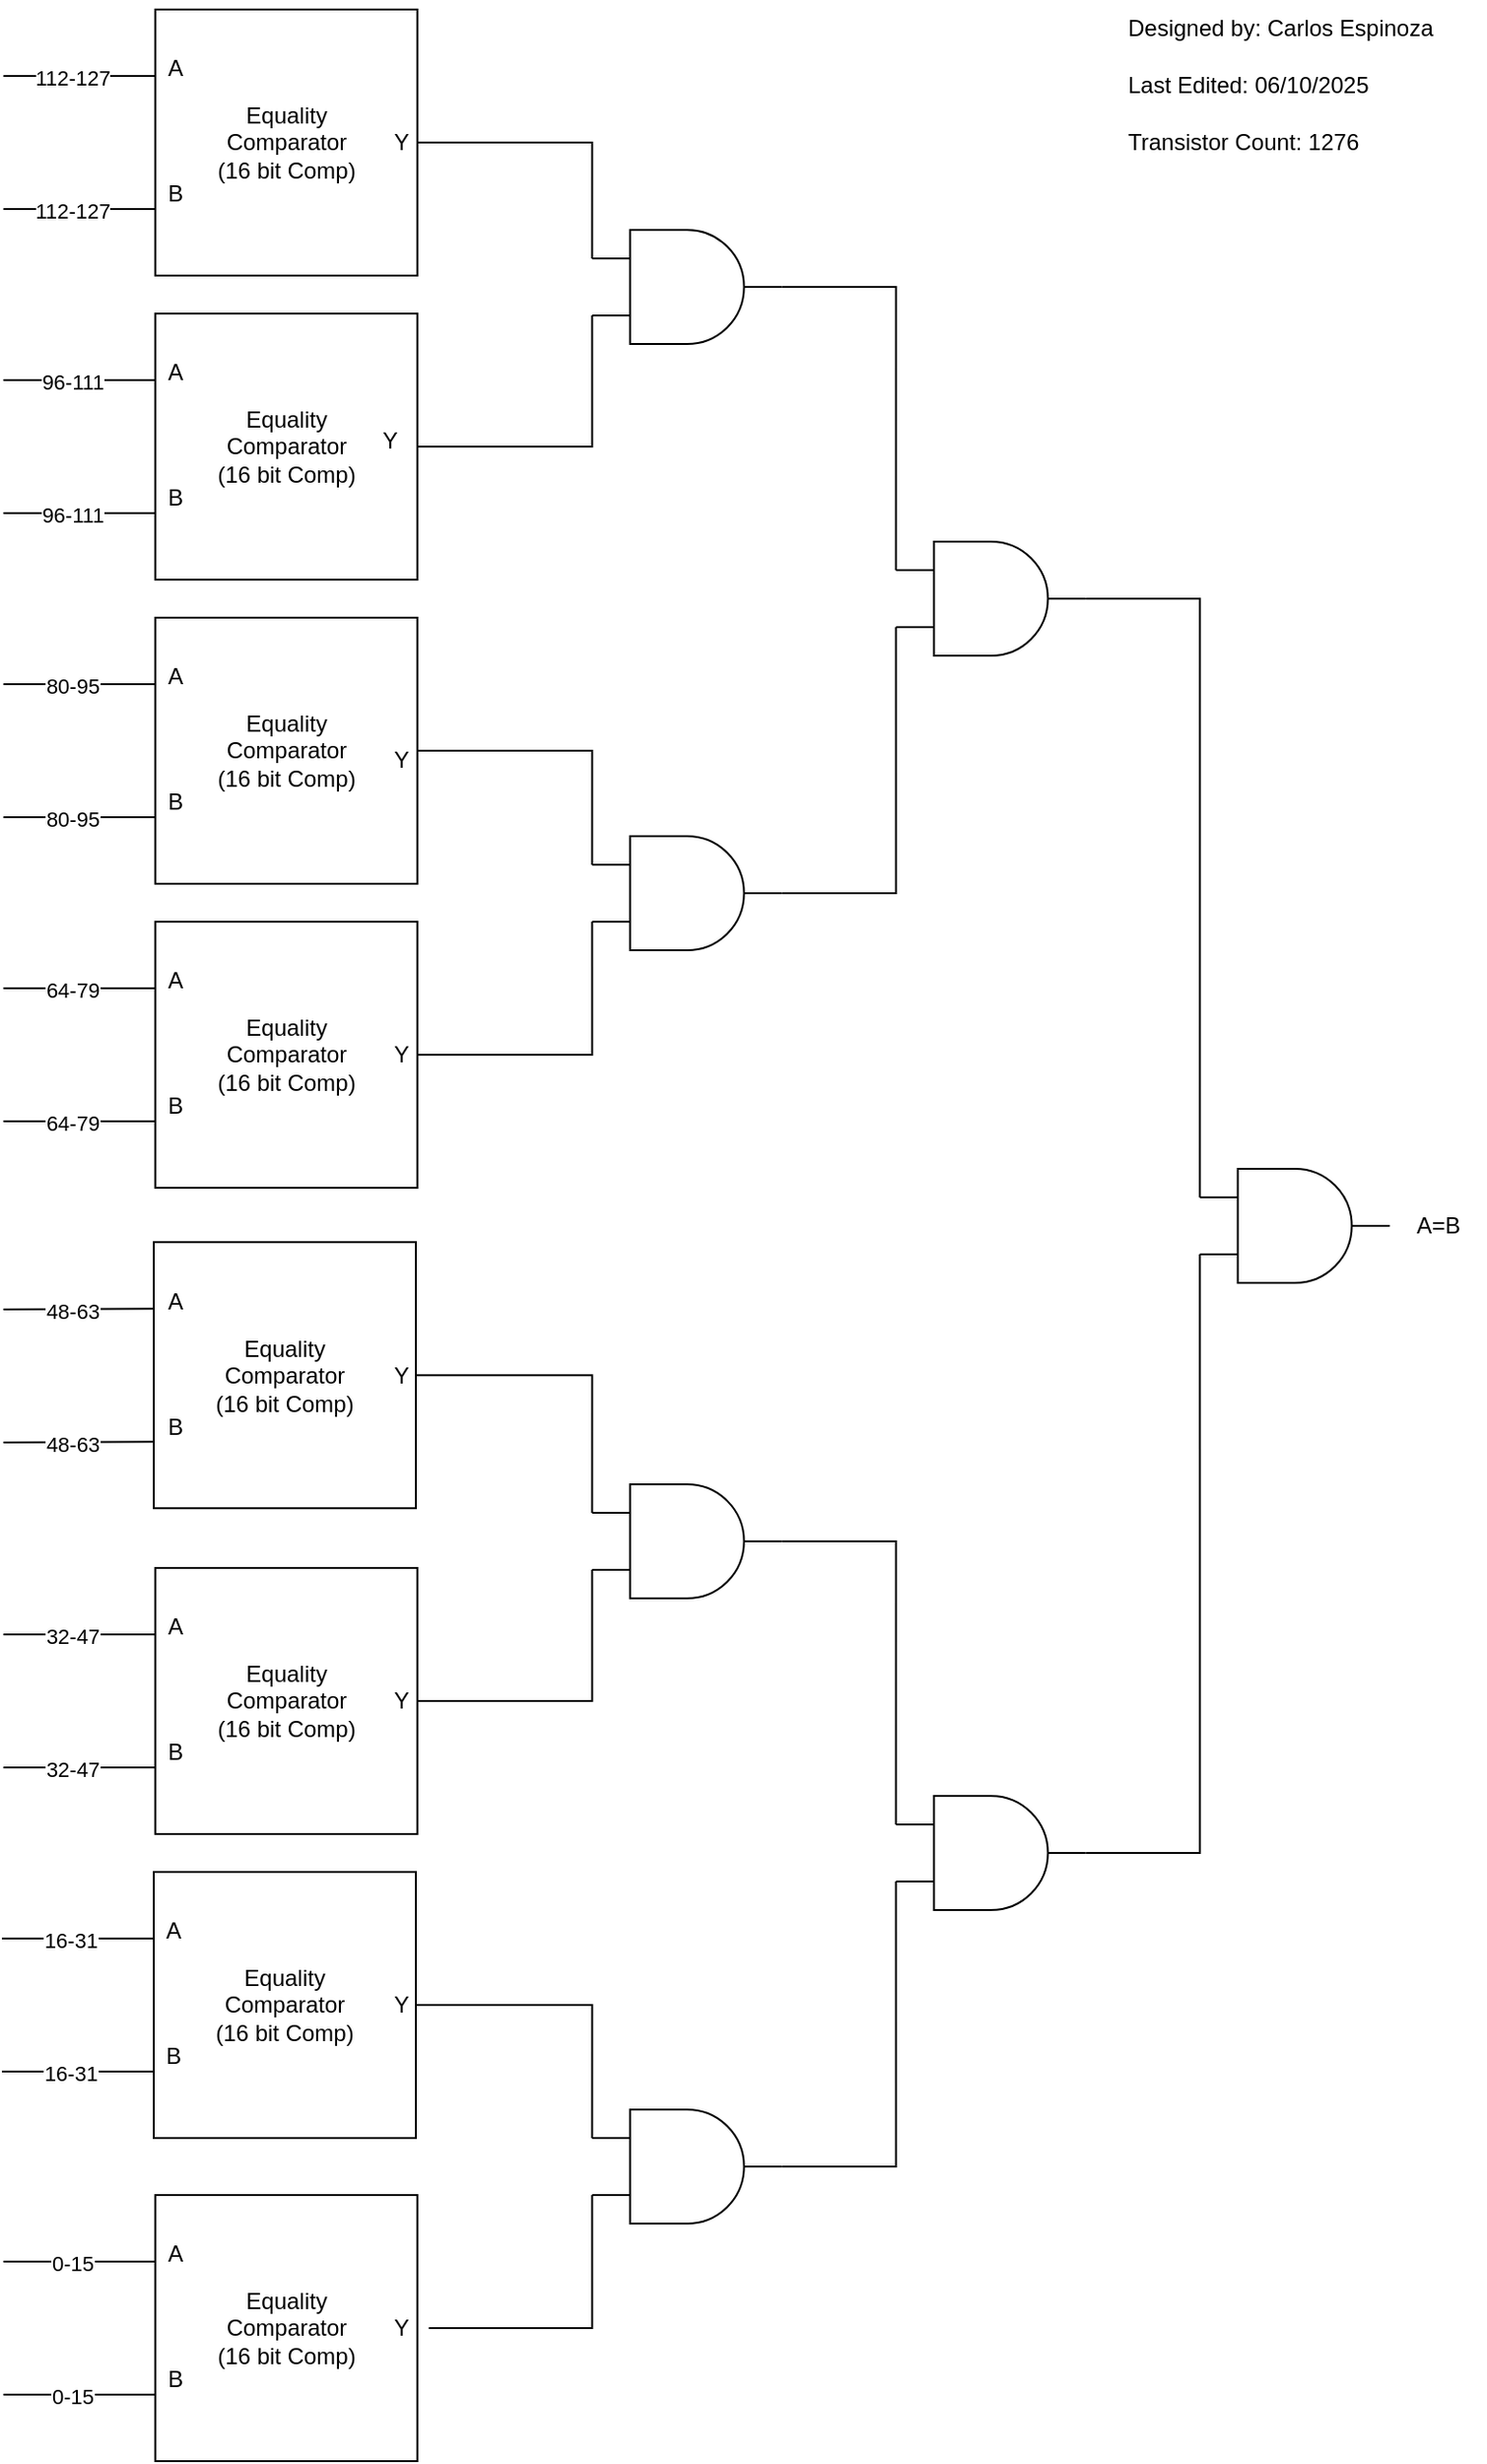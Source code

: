<mxfile version="26.1.1">
  <diagram name="Page-1" id="EOHqZ5a3ZQ9KfrsoUZC3">
    <mxGraphModel dx="1366" dy="799" grid="1" gridSize="10" guides="1" tooltips="1" connect="1" arrows="1" fold="1" page="1" pageScale="1" pageWidth="800" pageHeight="1310" math="0" shadow="0">
      <root>
        <mxCell id="0" />
        <mxCell id="1" parent="0" />
        <mxCell id="pPD450hJu3LA5qdYiVF8-9" value="Equality&lt;div&gt;Comparator&lt;/div&gt;&lt;div&gt;(16 bit Comp)&lt;/div&gt;" style="whiteSpace=wrap;html=1;aspect=fixed;" vertex="1" parent="1">
          <mxGeometry x="80.78" y="1160" width="138" height="140" as="geometry" />
        </mxCell>
        <mxCell id="pPD450hJu3LA5qdYiVF8-10" value="" style="endArrow=none;html=1;rounded=0;entryX=0;entryY=0.25;entryDx=0;entryDy=0;" edge="1" parent="1" target="pPD450hJu3LA5qdYiVF8-9">
          <mxGeometry width="50" height="50" relative="1" as="geometry">
            <mxPoint x="0.78" y="1195" as="sourcePoint" />
            <mxPoint x="80.78" y="1200" as="targetPoint" />
          </mxGeometry>
        </mxCell>
        <mxCell id="pPD450hJu3LA5qdYiVF8-11" value="0-15" style="edgeLabel;html=1;align=center;verticalAlign=middle;resizable=0;points=[];" vertex="1" connectable="0" parent="pPD450hJu3LA5qdYiVF8-10">
          <mxGeometry x="-0.098" y="-1" relative="1" as="geometry">
            <mxPoint as="offset" />
          </mxGeometry>
        </mxCell>
        <mxCell id="pPD450hJu3LA5qdYiVF8-15" value="" style="endArrow=none;html=1;rounded=0;entryX=0;entryY=0.75;entryDx=0;entryDy=0;" edge="1" parent="1" target="pPD450hJu3LA5qdYiVF8-9">
          <mxGeometry width="50" height="50" relative="1" as="geometry">
            <mxPoint x="0.78" y="1265" as="sourcePoint" />
            <mxPoint x="80.78" y="1260" as="targetPoint" />
          </mxGeometry>
        </mxCell>
        <mxCell id="pPD450hJu3LA5qdYiVF8-16" value="0-15" style="edgeLabel;html=1;align=center;verticalAlign=middle;resizable=0;points=[];" vertex="1" connectable="0" parent="pPD450hJu3LA5qdYiVF8-15">
          <mxGeometry x="-0.098" y="-1" relative="1" as="geometry">
            <mxPoint as="offset" />
          </mxGeometry>
        </mxCell>
        <mxCell id="pPD450hJu3LA5qdYiVF8-17" value="A" style="text;html=1;align=center;verticalAlign=middle;resizable=0;points=[];autosize=1;strokeColor=none;fillColor=none;" vertex="1" parent="1">
          <mxGeometry x="75.78" y="1176" width="30" height="30" as="geometry" />
        </mxCell>
        <mxCell id="pPD450hJu3LA5qdYiVF8-18" value="B" style="text;html=1;align=center;verticalAlign=middle;resizable=0;points=[];autosize=1;strokeColor=none;fillColor=none;" vertex="1" parent="1">
          <mxGeometry x="75.78" y="1242" width="30" height="30" as="geometry" />
        </mxCell>
        <mxCell id="pPD450hJu3LA5qdYiVF8-21" value="Equality&lt;div&gt;Comparator&lt;/div&gt;&lt;div&gt;(16 bit Comp)&lt;/div&gt;" style="whiteSpace=wrap;html=1;aspect=fixed;" vertex="1" parent="1">
          <mxGeometry x="80.0" y="990.01" width="138" height="140" as="geometry" />
        </mxCell>
        <mxCell id="pPD450hJu3LA5qdYiVF8-22" value="" style="endArrow=none;html=1;rounded=0;entryX=0;entryY=0.25;entryDx=0;entryDy=0;" edge="1" parent="1" target="pPD450hJu3LA5qdYiVF8-21">
          <mxGeometry width="50" height="50" relative="1" as="geometry">
            <mxPoint x="1.243e-14" y="1025.01" as="sourcePoint" />
            <mxPoint x="80.0" y="1030.01" as="targetPoint" />
          </mxGeometry>
        </mxCell>
        <mxCell id="pPD450hJu3LA5qdYiVF8-23" value="16-31" style="edgeLabel;html=1;align=center;verticalAlign=middle;resizable=0;points=[];" vertex="1" connectable="0" parent="pPD450hJu3LA5qdYiVF8-22">
          <mxGeometry x="-0.098" y="-1" relative="1" as="geometry">
            <mxPoint as="offset" />
          </mxGeometry>
        </mxCell>
        <mxCell id="pPD450hJu3LA5qdYiVF8-28" value="" style="endArrow=none;html=1;rounded=0;entryX=0;entryY=0.75;entryDx=0;entryDy=0;" edge="1" parent="1" target="pPD450hJu3LA5qdYiVF8-21">
          <mxGeometry width="50" height="50" relative="1" as="geometry">
            <mxPoint x="1.243e-14" y="1095.01" as="sourcePoint" />
            <mxPoint x="80.0" y="1090.01" as="targetPoint" />
          </mxGeometry>
        </mxCell>
        <mxCell id="pPD450hJu3LA5qdYiVF8-29" value="16-31" style="edgeLabel;html=1;align=center;verticalAlign=middle;resizable=0;points=[];" vertex="1" connectable="0" parent="pPD450hJu3LA5qdYiVF8-28">
          <mxGeometry x="-0.098" y="-1" relative="1" as="geometry">
            <mxPoint as="offset" />
          </mxGeometry>
        </mxCell>
        <mxCell id="pPD450hJu3LA5qdYiVF8-30" value="A" style="text;html=1;align=center;verticalAlign=middle;resizable=0;points=[];autosize=1;strokeColor=none;fillColor=none;" vertex="1" parent="1">
          <mxGeometry x="75.0" y="1006.01" width="30" height="30" as="geometry" />
        </mxCell>
        <mxCell id="pPD450hJu3LA5qdYiVF8-31" value="B" style="text;html=1;align=center;verticalAlign=middle;resizable=0;points=[];autosize=1;strokeColor=none;fillColor=none;" vertex="1" parent="1">
          <mxGeometry x="75.0" y="1072.01" width="30" height="30" as="geometry" />
        </mxCell>
        <mxCell id="pPD450hJu3LA5qdYiVF8-34" value="Equality&lt;div&gt;Comparator&lt;/div&gt;&lt;div&gt;(16 bit Comp)&lt;/div&gt;" style="whiteSpace=wrap;html=1;aspect=fixed;" vertex="1" parent="1">
          <mxGeometry x="80.78" y="830.01" width="138" height="140" as="geometry" />
        </mxCell>
        <mxCell id="pPD450hJu3LA5qdYiVF8-35" value="" style="endArrow=none;html=1;rounded=0;entryX=0;entryY=0.25;entryDx=0;entryDy=0;" edge="1" parent="1" target="pPD450hJu3LA5qdYiVF8-34">
          <mxGeometry width="50" height="50" relative="1" as="geometry">
            <mxPoint x="0.78" y="865.01" as="sourcePoint" />
            <mxPoint x="80.78" y="870.01" as="targetPoint" />
          </mxGeometry>
        </mxCell>
        <mxCell id="pPD450hJu3LA5qdYiVF8-36" value="32-47" style="edgeLabel;html=1;align=center;verticalAlign=middle;resizable=0;points=[];" vertex="1" connectable="0" parent="pPD450hJu3LA5qdYiVF8-35">
          <mxGeometry x="-0.098" y="-1" relative="1" as="geometry">
            <mxPoint as="offset" />
          </mxGeometry>
        </mxCell>
        <mxCell id="pPD450hJu3LA5qdYiVF8-37" value="" style="endArrow=none;html=1;rounded=0;entryX=0;entryY=0.75;entryDx=0;entryDy=0;" edge="1" parent="1" target="pPD450hJu3LA5qdYiVF8-34">
          <mxGeometry width="50" height="50" relative="1" as="geometry">
            <mxPoint x="0.78" y="935.01" as="sourcePoint" />
            <mxPoint x="80.78" y="930.01" as="targetPoint" />
          </mxGeometry>
        </mxCell>
        <mxCell id="pPD450hJu3LA5qdYiVF8-38" value="32-47" style="edgeLabel;html=1;align=center;verticalAlign=middle;resizable=0;points=[];" vertex="1" connectable="0" parent="pPD450hJu3LA5qdYiVF8-37">
          <mxGeometry x="-0.098" y="-1" relative="1" as="geometry">
            <mxPoint as="offset" />
          </mxGeometry>
        </mxCell>
        <mxCell id="pPD450hJu3LA5qdYiVF8-39" value="A" style="text;html=1;align=center;verticalAlign=middle;resizable=0;points=[];autosize=1;strokeColor=none;fillColor=none;" vertex="1" parent="1">
          <mxGeometry x="75.78" y="846.01" width="30" height="30" as="geometry" />
        </mxCell>
        <mxCell id="pPD450hJu3LA5qdYiVF8-40" value="B" style="text;html=1;align=center;verticalAlign=middle;resizable=0;points=[];autosize=1;strokeColor=none;fillColor=none;" vertex="1" parent="1">
          <mxGeometry x="75.78" y="912.01" width="30" height="30" as="geometry" />
        </mxCell>
        <mxCell id="pPD450hJu3LA5qdYiVF8-43" value="Equality&lt;div&gt;Comparator&lt;/div&gt;&lt;div&gt;(16 bit Comp)&lt;/div&gt;" style="whiteSpace=wrap;html=1;aspect=fixed;" vertex="1" parent="1">
          <mxGeometry x="80" y="658.6" width="138" height="140" as="geometry" />
        </mxCell>
        <mxCell id="pPD450hJu3LA5qdYiVF8-44" value="" style="endArrow=none;html=1;rounded=0;entryX=0;entryY=0.25;entryDx=0;entryDy=0;" edge="1" parent="1" target="pPD450hJu3LA5qdYiVF8-43">
          <mxGeometry width="50" height="50" relative="1" as="geometry">
            <mxPoint x="0.78" y="694" as="sourcePoint" />
            <mxPoint x="80.78" y="699" as="targetPoint" />
          </mxGeometry>
        </mxCell>
        <mxCell id="pPD450hJu3LA5qdYiVF8-45" value="48-63" style="edgeLabel;html=1;align=center;verticalAlign=middle;resizable=0;points=[];" vertex="1" connectable="0" parent="pPD450hJu3LA5qdYiVF8-44">
          <mxGeometry x="-0.098" y="-1" relative="1" as="geometry">
            <mxPoint as="offset" />
          </mxGeometry>
        </mxCell>
        <mxCell id="pPD450hJu3LA5qdYiVF8-46" value="" style="endArrow=none;html=1;rounded=0;entryX=0;entryY=0.75;entryDx=0;entryDy=0;" edge="1" parent="1" target="pPD450hJu3LA5qdYiVF8-43">
          <mxGeometry width="50" height="50" relative="1" as="geometry">
            <mxPoint x="0.78" y="764" as="sourcePoint" />
            <mxPoint x="80.78" y="759" as="targetPoint" />
          </mxGeometry>
        </mxCell>
        <mxCell id="pPD450hJu3LA5qdYiVF8-47" value="48-63" style="edgeLabel;html=1;align=center;verticalAlign=middle;resizable=0;points=[];" vertex="1" connectable="0" parent="pPD450hJu3LA5qdYiVF8-46">
          <mxGeometry x="-0.098" y="-1" relative="1" as="geometry">
            <mxPoint as="offset" />
          </mxGeometry>
        </mxCell>
        <mxCell id="pPD450hJu3LA5qdYiVF8-48" value="A" style="text;html=1;align=center;verticalAlign=middle;resizable=0;points=[];autosize=1;strokeColor=none;fillColor=none;" vertex="1" parent="1">
          <mxGeometry x="75.78" y="675" width="30" height="30" as="geometry" />
        </mxCell>
        <mxCell id="pPD450hJu3LA5qdYiVF8-49" value="B" style="text;html=1;align=center;verticalAlign=middle;resizable=0;points=[];autosize=1;strokeColor=none;fillColor=none;" vertex="1" parent="1">
          <mxGeometry x="75.78" y="741" width="30" height="30" as="geometry" />
        </mxCell>
        <mxCell id="pPD450hJu3LA5qdYiVF8-52" value="Equality&lt;div&gt;Comparator&lt;/div&gt;&lt;div&gt;(16 bit Comp)&lt;/div&gt;" style="whiteSpace=wrap;html=1;aspect=fixed;" vertex="1" parent="1">
          <mxGeometry x="80.78" y="490" width="138" height="140" as="geometry" />
        </mxCell>
        <mxCell id="pPD450hJu3LA5qdYiVF8-53" value="" style="endArrow=none;html=1;rounded=0;entryX=0;entryY=0.25;entryDx=0;entryDy=0;" edge="1" parent="1" target="pPD450hJu3LA5qdYiVF8-52">
          <mxGeometry width="50" height="50" relative="1" as="geometry">
            <mxPoint x="0.78" y="525" as="sourcePoint" />
            <mxPoint x="80.78" y="530" as="targetPoint" />
          </mxGeometry>
        </mxCell>
        <mxCell id="pPD450hJu3LA5qdYiVF8-54" value="64-79" style="edgeLabel;html=1;align=center;verticalAlign=middle;resizable=0;points=[];" vertex="1" connectable="0" parent="pPD450hJu3LA5qdYiVF8-53">
          <mxGeometry x="-0.098" y="-1" relative="1" as="geometry">
            <mxPoint as="offset" />
          </mxGeometry>
        </mxCell>
        <mxCell id="pPD450hJu3LA5qdYiVF8-55" value="" style="endArrow=none;html=1;rounded=0;entryX=0;entryY=0.75;entryDx=0;entryDy=0;" edge="1" parent="1" target="pPD450hJu3LA5qdYiVF8-52">
          <mxGeometry width="50" height="50" relative="1" as="geometry">
            <mxPoint x="0.78" y="595" as="sourcePoint" />
            <mxPoint x="80.78" y="590" as="targetPoint" />
          </mxGeometry>
        </mxCell>
        <mxCell id="pPD450hJu3LA5qdYiVF8-56" value="64-79" style="edgeLabel;html=1;align=center;verticalAlign=middle;resizable=0;points=[];" vertex="1" connectable="0" parent="pPD450hJu3LA5qdYiVF8-55">
          <mxGeometry x="-0.098" y="-1" relative="1" as="geometry">
            <mxPoint as="offset" />
          </mxGeometry>
        </mxCell>
        <mxCell id="pPD450hJu3LA5qdYiVF8-57" value="A" style="text;html=1;align=center;verticalAlign=middle;resizable=0;points=[];autosize=1;strokeColor=none;fillColor=none;" vertex="1" parent="1">
          <mxGeometry x="75.78" y="506" width="30" height="30" as="geometry" />
        </mxCell>
        <mxCell id="pPD450hJu3LA5qdYiVF8-58" value="B" style="text;html=1;align=center;verticalAlign=middle;resizable=0;points=[];autosize=1;strokeColor=none;fillColor=none;" vertex="1" parent="1">
          <mxGeometry x="75.78" y="572" width="30" height="30" as="geometry" />
        </mxCell>
        <mxCell id="pPD450hJu3LA5qdYiVF8-61" value="Equality&lt;div&gt;Comparator&lt;/div&gt;&lt;div&gt;(16 bit Comp)&lt;/div&gt;" style="whiteSpace=wrap;html=1;aspect=fixed;" vertex="1" parent="1">
          <mxGeometry x="80.78" y="330" width="138" height="140" as="geometry" />
        </mxCell>
        <mxCell id="pPD450hJu3LA5qdYiVF8-62" value="" style="endArrow=none;html=1;rounded=0;entryX=0;entryY=0.25;entryDx=0;entryDy=0;" edge="1" parent="1" target="pPD450hJu3LA5qdYiVF8-61">
          <mxGeometry width="50" height="50" relative="1" as="geometry">
            <mxPoint x="0.78" y="365" as="sourcePoint" />
            <mxPoint x="80.78" y="370" as="targetPoint" />
          </mxGeometry>
        </mxCell>
        <mxCell id="pPD450hJu3LA5qdYiVF8-63" value="80-95" style="edgeLabel;html=1;align=center;verticalAlign=middle;resizable=0;points=[];" vertex="1" connectable="0" parent="pPD450hJu3LA5qdYiVF8-62">
          <mxGeometry x="-0.098" y="-1" relative="1" as="geometry">
            <mxPoint as="offset" />
          </mxGeometry>
        </mxCell>
        <mxCell id="pPD450hJu3LA5qdYiVF8-64" value="" style="endArrow=none;html=1;rounded=0;entryX=0;entryY=0.75;entryDx=0;entryDy=0;" edge="1" parent="1" target="pPD450hJu3LA5qdYiVF8-61">
          <mxGeometry width="50" height="50" relative="1" as="geometry">
            <mxPoint x="0.78" y="435" as="sourcePoint" />
            <mxPoint x="80.78" y="430" as="targetPoint" />
          </mxGeometry>
        </mxCell>
        <mxCell id="pPD450hJu3LA5qdYiVF8-65" value="80-95" style="edgeLabel;html=1;align=center;verticalAlign=middle;resizable=0;points=[];" vertex="1" connectable="0" parent="pPD450hJu3LA5qdYiVF8-64">
          <mxGeometry x="-0.098" y="-1" relative="1" as="geometry">
            <mxPoint as="offset" />
          </mxGeometry>
        </mxCell>
        <mxCell id="pPD450hJu3LA5qdYiVF8-66" value="A" style="text;html=1;align=center;verticalAlign=middle;resizable=0;points=[];autosize=1;strokeColor=none;fillColor=none;" vertex="1" parent="1">
          <mxGeometry x="75.78" y="346" width="30" height="30" as="geometry" />
        </mxCell>
        <mxCell id="pPD450hJu3LA5qdYiVF8-67" value="B" style="text;html=1;align=center;verticalAlign=middle;resizable=0;points=[];autosize=1;strokeColor=none;fillColor=none;" vertex="1" parent="1">
          <mxGeometry x="75.78" y="412" width="30" height="30" as="geometry" />
        </mxCell>
        <mxCell id="pPD450hJu3LA5qdYiVF8-70" value="Equality&lt;div&gt;Comparator&lt;/div&gt;&lt;div&gt;(16 bit Comp)&lt;/div&gt;" style="whiteSpace=wrap;html=1;aspect=fixed;" vertex="1" parent="1">
          <mxGeometry x="80.78" y="170" width="138" height="140" as="geometry" />
        </mxCell>
        <mxCell id="pPD450hJu3LA5qdYiVF8-71" value="" style="endArrow=none;html=1;rounded=0;entryX=0;entryY=0.25;entryDx=0;entryDy=0;" edge="1" parent="1" target="pPD450hJu3LA5qdYiVF8-70">
          <mxGeometry width="50" height="50" relative="1" as="geometry">
            <mxPoint x="0.78" y="205" as="sourcePoint" />
            <mxPoint x="80.78" y="210" as="targetPoint" />
          </mxGeometry>
        </mxCell>
        <mxCell id="pPD450hJu3LA5qdYiVF8-72" value="96-111" style="edgeLabel;html=1;align=center;verticalAlign=middle;resizable=0;points=[];" vertex="1" connectable="0" parent="pPD450hJu3LA5qdYiVF8-71">
          <mxGeometry x="-0.098" y="-1" relative="1" as="geometry">
            <mxPoint as="offset" />
          </mxGeometry>
        </mxCell>
        <mxCell id="pPD450hJu3LA5qdYiVF8-73" value="" style="endArrow=none;html=1;rounded=0;entryX=0;entryY=0.75;entryDx=0;entryDy=0;" edge="1" parent="1" target="pPD450hJu3LA5qdYiVF8-70">
          <mxGeometry width="50" height="50" relative="1" as="geometry">
            <mxPoint x="0.78" y="275" as="sourcePoint" />
            <mxPoint x="80.78" y="270" as="targetPoint" />
          </mxGeometry>
        </mxCell>
        <mxCell id="pPD450hJu3LA5qdYiVF8-74" value="96-111" style="edgeLabel;html=1;align=center;verticalAlign=middle;resizable=0;points=[];" vertex="1" connectable="0" parent="pPD450hJu3LA5qdYiVF8-73">
          <mxGeometry x="-0.098" y="-1" relative="1" as="geometry">
            <mxPoint as="offset" />
          </mxGeometry>
        </mxCell>
        <mxCell id="pPD450hJu3LA5qdYiVF8-75" value="A" style="text;html=1;align=center;verticalAlign=middle;resizable=0;points=[];autosize=1;strokeColor=none;fillColor=none;" vertex="1" parent="1">
          <mxGeometry x="75.78" y="186" width="30" height="30" as="geometry" />
        </mxCell>
        <mxCell id="pPD450hJu3LA5qdYiVF8-76" value="B" style="text;html=1;align=center;verticalAlign=middle;resizable=0;points=[];autosize=1;strokeColor=none;fillColor=none;" vertex="1" parent="1">
          <mxGeometry x="75.78" y="252" width="30" height="30" as="geometry" />
        </mxCell>
        <mxCell id="pPD450hJu3LA5qdYiVF8-164" style="edgeStyle=orthogonalEdgeStyle;rounded=0;orthogonalLoop=1;jettySize=auto;html=1;entryX=0;entryY=0.25;entryDx=0;entryDy=0;entryPerimeter=0;endArrow=none;startFill=0;" edge="1" parent="1" source="pPD450hJu3LA5qdYiVF8-79" target="pPD450hJu3LA5qdYiVF8-162">
          <mxGeometry relative="1" as="geometry">
            <mxPoint x="310.78" y="80" as="targetPoint" />
            <Array as="points">
              <mxPoint x="310.78" y="80" />
            </Array>
          </mxGeometry>
        </mxCell>
        <mxCell id="pPD450hJu3LA5qdYiVF8-79" value="Equality&lt;div&gt;Comparator&lt;/div&gt;&lt;div&gt;(16 bit Comp)&lt;/div&gt;" style="whiteSpace=wrap;html=1;aspect=fixed;" vertex="1" parent="1">
          <mxGeometry x="80.78" y="10" width="138" height="140" as="geometry" />
        </mxCell>
        <mxCell id="pPD450hJu3LA5qdYiVF8-80" value="" style="endArrow=none;html=1;rounded=0;entryX=0;entryY=0.25;entryDx=0;entryDy=0;" edge="1" parent="1" target="pPD450hJu3LA5qdYiVF8-79">
          <mxGeometry width="50" height="50" relative="1" as="geometry">
            <mxPoint x="0.78" y="45" as="sourcePoint" />
            <mxPoint x="80.78" y="50" as="targetPoint" />
          </mxGeometry>
        </mxCell>
        <mxCell id="pPD450hJu3LA5qdYiVF8-81" value="112-127" style="edgeLabel;html=1;align=center;verticalAlign=middle;resizable=0;points=[];" vertex="1" connectable="0" parent="pPD450hJu3LA5qdYiVF8-80">
          <mxGeometry x="-0.098" y="-1" relative="1" as="geometry">
            <mxPoint as="offset" />
          </mxGeometry>
        </mxCell>
        <mxCell id="pPD450hJu3LA5qdYiVF8-82" value="" style="endArrow=none;html=1;rounded=0;entryX=0;entryY=0.75;entryDx=0;entryDy=0;" edge="1" parent="1" target="pPD450hJu3LA5qdYiVF8-79">
          <mxGeometry width="50" height="50" relative="1" as="geometry">
            <mxPoint x="0.78" y="115" as="sourcePoint" />
            <mxPoint x="80.78" y="110" as="targetPoint" />
          </mxGeometry>
        </mxCell>
        <mxCell id="pPD450hJu3LA5qdYiVF8-83" value="112-127" style="edgeLabel;html=1;align=center;verticalAlign=middle;resizable=0;points=[];" vertex="1" connectable="0" parent="pPD450hJu3LA5qdYiVF8-82">
          <mxGeometry x="-0.098" y="-1" relative="1" as="geometry">
            <mxPoint as="offset" />
          </mxGeometry>
        </mxCell>
        <mxCell id="pPD450hJu3LA5qdYiVF8-84" value="A" style="text;html=1;align=center;verticalAlign=middle;resizable=0;points=[];autosize=1;strokeColor=none;fillColor=none;" vertex="1" parent="1">
          <mxGeometry x="75.78" y="26" width="30" height="30" as="geometry" />
        </mxCell>
        <mxCell id="pPD450hJu3LA5qdYiVF8-85" value="B" style="text;html=1;align=center;verticalAlign=middle;resizable=0;points=[];autosize=1;strokeColor=none;fillColor=none;" vertex="1" parent="1">
          <mxGeometry x="75.78" y="92" width="30" height="30" as="geometry" />
        </mxCell>
        <mxCell id="pPD450hJu3LA5qdYiVF8-87" value="Y" style="text;html=1;align=center;verticalAlign=middle;resizable=0;points=[];autosize=1;strokeColor=none;fillColor=none;" vertex="1" parent="1">
          <mxGeometry x="194.78" y="65" width="30" height="30" as="geometry" />
        </mxCell>
        <mxCell id="pPD450hJu3LA5qdYiVF8-138" value="Y" style="text;html=1;align=center;verticalAlign=middle;resizable=0;points=[];autosize=1;strokeColor=none;fillColor=none;" vertex="1" parent="1">
          <mxGeometry x="188.78" y="222" width="30" height="30" as="geometry" />
        </mxCell>
        <mxCell id="pPD450hJu3LA5qdYiVF8-140" value="Y" style="text;html=1;align=center;verticalAlign=middle;resizable=0;points=[];autosize=1;strokeColor=none;fillColor=none;" vertex="1" parent="1">
          <mxGeometry x="194.78" y="390" width="30" height="30" as="geometry" />
        </mxCell>
        <mxCell id="pPD450hJu3LA5qdYiVF8-142" value="Y" style="text;html=1;align=center;verticalAlign=middle;resizable=0;points=[];autosize=1;strokeColor=none;fillColor=none;" vertex="1" parent="1">
          <mxGeometry x="194.78" y="545" width="30" height="30" as="geometry" />
        </mxCell>
        <mxCell id="pPD450hJu3LA5qdYiVF8-145" value="Y" style="text;html=1;align=center;verticalAlign=middle;resizable=0;points=[];autosize=1;strokeColor=none;fillColor=none;" vertex="1" parent="1">
          <mxGeometry x="194.78" y="713.6" width="30" height="30" as="geometry" />
        </mxCell>
        <mxCell id="pPD450hJu3LA5qdYiVF8-147" value="Y" style="text;html=1;align=center;verticalAlign=middle;resizable=0;points=[];autosize=1;strokeColor=none;fillColor=none;" vertex="1" parent="1">
          <mxGeometry x="194.78" y="885.01" width="30" height="30" as="geometry" />
        </mxCell>
        <mxCell id="pPD450hJu3LA5qdYiVF8-149" value="Y" style="text;html=1;align=center;verticalAlign=middle;resizable=0;points=[];autosize=1;strokeColor=none;fillColor=none;" vertex="1" parent="1">
          <mxGeometry x="194.78" y="1045.01" width="30" height="30" as="geometry" />
        </mxCell>
        <mxCell id="pPD450hJu3LA5qdYiVF8-151" value="Y" style="text;html=1;align=center;verticalAlign=middle;resizable=0;points=[];autosize=1;strokeColor=none;fillColor=none;" vertex="1" parent="1">
          <mxGeometry x="194.78" y="1215" width="30" height="30" as="geometry" />
        </mxCell>
        <mxCell id="pPD450hJu3LA5qdYiVF8-153" value="" style="verticalLabelPosition=bottom;shadow=0;dashed=0;align=center;html=1;verticalAlign=top;shape=mxgraph.electrical.logic_gates.logic_gate;operation=and;" vertex="1" parent="1">
          <mxGeometry x="310.78" y="1115" width="100" height="60" as="geometry" />
        </mxCell>
        <mxCell id="pPD450hJu3LA5qdYiVF8-154" style="edgeStyle=orthogonalEdgeStyle;rounded=0;orthogonalLoop=1;jettySize=auto;html=1;entryX=0;entryY=0.75;entryDx=0;entryDy=0;entryPerimeter=0;endArrow=none;startFill=0;" edge="1" parent="1" source="pPD450hJu3LA5qdYiVF8-151" target="pPD450hJu3LA5qdYiVF8-153">
          <mxGeometry relative="1" as="geometry">
            <Array as="points">
              <mxPoint x="310.78" y="1230" />
            </Array>
          </mxGeometry>
        </mxCell>
        <mxCell id="pPD450hJu3LA5qdYiVF8-155" style="edgeStyle=orthogonalEdgeStyle;rounded=0;orthogonalLoop=1;jettySize=auto;html=1;entryX=0;entryY=0.25;entryDx=0;entryDy=0;entryPerimeter=0;endArrow=none;startFill=0;" edge="1" parent="1" source="pPD450hJu3LA5qdYiVF8-21" target="pPD450hJu3LA5qdYiVF8-153">
          <mxGeometry relative="1" as="geometry">
            <Array as="points">
              <mxPoint x="310.78" y="1060" />
            </Array>
          </mxGeometry>
        </mxCell>
        <mxCell id="pPD450hJu3LA5qdYiVF8-156" value="" style="verticalLabelPosition=bottom;shadow=0;dashed=0;align=center;html=1;verticalAlign=top;shape=mxgraph.electrical.logic_gates.logic_gate;operation=and;" vertex="1" parent="1">
          <mxGeometry x="310.78" y="786.01" width="100" height="60" as="geometry" />
        </mxCell>
        <mxCell id="pPD450hJu3LA5qdYiVF8-157" style="edgeStyle=orthogonalEdgeStyle;rounded=0;orthogonalLoop=1;jettySize=auto;html=1;entryX=0;entryY=0.25;entryDx=0;entryDy=0;entryPerimeter=0;endArrow=none;startFill=0;" edge="1" parent="1" source="pPD450hJu3LA5qdYiVF8-43" target="pPD450hJu3LA5qdYiVF8-156">
          <mxGeometry relative="1" as="geometry">
            <Array as="points">
              <mxPoint x="310.78" y="729" />
            </Array>
          </mxGeometry>
        </mxCell>
        <mxCell id="pPD450hJu3LA5qdYiVF8-158" style="edgeStyle=orthogonalEdgeStyle;rounded=0;orthogonalLoop=1;jettySize=auto;html=1;entryX=0;entryY=0.75;entryDx=0;entryDy=0;entryPerimeter=0;endArrow=none;startFill=0;" edge="1" parent="1" source="pPD450hJu3LA5qdYiVF8-34" target="pPD450hJu3LA5qdYiVF8-156">
          <mxGeometry relative="1" as="geometry">
            <Array as="points">
              <mxPoint x="310.78" y="900" />
            </Array>
          </mxGeometry>
        </mxCell>
        <mxCell id="pPD450hJu3LA5qdYiVF8-170" style="edgeStyle=orthogonalEdgeStyle;rounded=0;orthogonalLoop=1;jettySize=auto;html=1;entryX=0;entryY=0.75;entryDx=0;entryDy=0;entryPerimeter=0;endArrow=none;startFill=0;" edge="1" parent="1" source="pPD450hJu3LA5qdYiVF8-159" target="pPD450hJu3LA5qdYiVF8-168">
          <mxGeometry relative="1" as="geometry">
            <mxPoint x="470.78" y="475" as="targetPoint" />
            <Array as="points">
              <mxPoint x="470.78" y="475" />
            </Array>
          </mxGeometry>
        </mxCell>
        <mxCell id="pPD450hJu3LA5qdYiVF8-159" value="" style="verticalLabelPosition=bottom;shadow=0;dashed=0;align=center;html=1;verticalAlign=top;shape=mxgraph.electrical.logic_gates.logic_gate;operation=and;" vertex="1" parent="1">
          <mxGeometry x="310.78" y="445" width="100" height="60" as="geometry" />
        </mxCell>
        <mxCell id="pPD450hJu3LA5qdYiVF8-160" style="edgeStyle=orthogonalEdgeStyle;rounded=0;orthogonalLoop=1;jettySize=auto;html=1;entryX=0;entryY=0.75;entryDx=0;entryDy=0;entryPerimeter=0;endArrow=none;startFill=0;" edge="1" parent="1" source="pPD450hJu3LA5qdYiVF8-52" target="pPD450hJu3LA5qdYiVF8-159">
          <mxGeometry relative="1" as="geometry">
            <Array as="points">
              <mxPoint x="310.78" y="560" />
            </Array>
          </mxGeometry>
        </mxCell>
        <mxCell id="pPD450hJu3LA5qdYiVF8-161" style="edgeStyle=orthogonalEdgeStyle;rounded=0;orthogonalLoop=1;jettySize=auto;html=1;entryX=0;entryY=0.25;entryDx=0;entryDy=0;entryPerimeter=0;endArrow=none;startFill=0;" edge="1" parent="1" source="pPD450hJu3LA5qdYiVF8-61" target="pPD450hJu3LA5qdYiVF8-159">
          <mxGeometry relative="1" as="geometry">
            <Array as="points">
              <mxPoint x="310.78" y="400" />
            </Array>
          </mxGeometry>
        </mxCell>
        <mxCell id="pPD450hJu3LA5qdYiVF8-162" value="" style="verticalLabelPosition=bottom;shadow=0;dashed=0;align=center;html=1;verticalAlign=top;shape=mxgraph.electrical.logic_gates.logic_gate;operation=and;" vertex="1" parent="1">
          <mxGeometry x="310.78" y="126" width="100" height="60" as="geometry" />
        </mxCell>
        <mxCell id="pPD450hJu3LA5qdYiVF8-163" style="edgeStyle=orthogonalEdgeStyle;rounded=0;orthogonalLoop=1;jettySize=auto;html=1;entryX=0;entryY=0.75;entryDx=0;entryDy=0;entryPerimeter=0;endArrow=none;startFill=0;" edge="1" parent="1" source="pPD450hJu3LA5qdYiVF8-70" target="pPD450hJu3LA5qdYiVF8-162">
          <mxGeometry relative="1" as="geometry">
            <Array as="points">
              <mxPoint x="310.78" y="240" />
            </Array>
          </mxGeometry>
        </mxCell>
        <mxCell id="pPD450hJu3LA5qdYiVF8-165" value="" style="verticalLabelPosition=bottom;shadow=0;dashed=0;align=center;html=1;verticalAlign=top;shape=mxgraph.electrical.logic_gates.logic_gate;operation=and;" vertex="1" parent="1">
          <mxGeometry x="470.78" y="950" width="100" height="60" as="geometry" />
        </mxCell>
        <mxCell id="pPD450hJu3LA5qdYiVF8-166" style="edgeStyle=orthogonalEdgeStyle;rounded=0;orthogonalLoop=1;jettySize=auto;html=1;entryX=0;entryY=0.25;entryDx=0;entryDy=0;entryPerimeter=0;endArrow=none;startFill=0;" edge="1" parent="1" source="pPD450hJu3LA5qdYiVF8-156" target="pPD450hJu3LA5qdYiVF8-165">
          <mxGeometry relative="1" as="geometry">
            <Array as="points">
              <mxPoint x="470.78" y="816" />
            </Array>
          </mxGeometry>
        </mxCell>
        <mxCell id="pPD450hJu3LA5qdYiVF8-167" style="edgeStyle=orthogonalEdgeStyle;rounded=0;orthogonalLoop=1;jettySize=auto;html=1;entryX=0;entryY=0.75;entryDx=0;entryDy=0;entryPerimeter=0;endArrow=none;startFill=0;" edge="1" parent="1" source="pPD450hJu3LA5qdYiVF8-153" target="pPD450hJu3LA5qdYiVF8-165">
          <mxGeometry relative="1" as="geometry">
            <Array as="points">
              <mxPoint x="470.78" y="1145" />
            </Array>
          </mxGeometry>
        </mxCell>
        <mxCell id="pPD450hJu3LA5qdYiVF8-168" value="" style="verticalLabelPosition=bottom;shadow=0;dashed=0;align=center;html=1;verticalAlign=top;shape=mxgraph.electrical.logic_gates.logic_gate;operation=and;" vertex="1" parent="1">
          <mxGeometry x="470.78" y="290" width="100" height="60" as="geometry" />
        </mxCell>
        <mxCell id="pPD450hJu3LA5qdYiVF8-169" style="edgeStyle=orthogonalEdgeStyle;rounded=0;orthogonalLoop=1;jettySize=auto;html=1;entryX=0;entryY=0.25;entryDx=0;entryDy=0;entryPerimeter=0;endArrow=none;endFill=1;startFill=0;" edge="1" parent="1" source="pPD450hJu3LA5qdYiVF8-162" target="pPD450hJu3LA5qdYiVF8-168">
          <mxGeometry relative="1" as="geometry">
            <Array as="points">
              <mxPoint x="470.78" y="156" />
            </Array>
          </mxGeometry>
        </mxCell>
        <mxCell id="pPD450hJu3LA5qdYiVF8-171" value="" style="verticalLabelPosition=bottom;shadow=0;dashed=0;align=center;html=1;verticalAlign=top;shape=mxgraph.electrical.logic_gates.logic_gate;operation=and;" vertex="1" parent="1">
          <mxGeometry x="630.78" y="620" width="100" height="60" as="geometry" />
        </mxCell>
        <mxCell id="pPD450hJu3LA5qdYiVF8-172" style="edgeStyle=orthogonalEdgeStyle;rounded=0;orthogonalLoop=1;jettySize=auto;html=1;entryX=0;entryY=0.25;entryDx=0;entryDy=0;entryPerimeter=0;endArrow=none;startFill=0;" edge="1" parent="1" source="pPD450hJu3LA5qdYiVF8-168" target="pPD450hJu3LA5qdYiVF8-171">
          <mxGeometry relative="1" as="geometry">
            <Array as="points">
              <mxPoint x="630.78" y="320" />
            </Array>
          </mxGeometry>
        </mxCell>
        <mxCell id="pPD450hJu3LA5qdYiVF8-173" style="edgeStyle=orthogonalEdgeStyle;rounded=0;orthogonalLoop=1;jettySize=auto;html=1;entryX=0;entryY=0.75;entryDx=0;entryDy=0;entryPerimeter=0;endArrow=none;startFill=0;" edge="1" parent="1" source="pPD450hJu3LA5qdYiVF8-165" target="pPD450hJu3LA5qdYiVF8-171">
          <mxGeometry relative="1" as="geometry">
            <Array as="points">
              <mxPoint x="630.78" y="980" />
            </Array>
          </mxGeometry>
        </mxCell>
        <mxCell id="pPD450hJu3LA5qdYiVF8-174" value="A=B" style="text;html=1;align=center;verticalAlign=middle;resizable=0;points=[];autosize=1;strokeColor=none;fillColor=none;" vertex="1" parent="1">
          <mxGeometry x="730.78" y="635" width="50" height="30" as="geometry" />
        </mxCell>
        <mxCell id="pPD450hJu3LA5qdYiVF8-176" value="Designed by: Carlos Espinoza" style="text;html=1;align=left;verticalAlign=middle;resizable=0;points=[];autosize=1;strokeColor=none;fillColor=none;" vertex="1" parent="1">
          <mxGeometry x="590.78" y="5" width="180" height="30" as="geometry" />
        </mxCell>
        <mxCell id="pPD450hJu3LA5qdYiVF8-177" value="Last Edited: 06/10/2025" style="text;html=1;align=left;verticalAlign=middle;resizable=0;points=[];autosize=1;strokeColor=none;fillColor=none;" vertex="1" parent="1">
          <mxGeometry x="590.78" y="35" width="150" height="30" as="geometry" />
        </mxCell>
        <mxCell id="pPD450hJu3LA5qdYiVF8-178" value="Transistor Count: 1276" style="text;html=1;align=left;verticalAlign=middle;resizable=0;points=[];autosize=1;strokeColor=none;fillColor=none;" vertex="1" parent="1">
          <mxGeometry x="590.78" y="65" width="150" height="30" as="geometry" />
        </mxCell>
      </root>
    </mxGraphModel>
  </diagram>
</mxfile>
